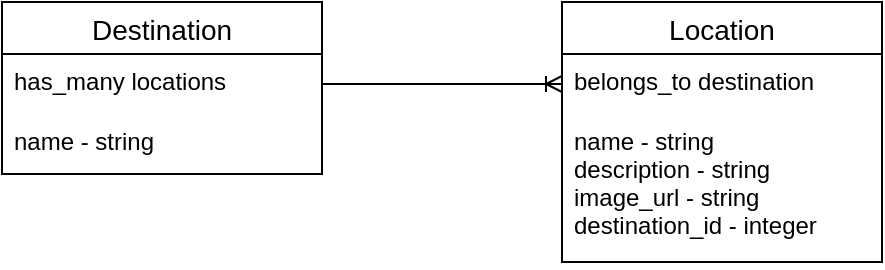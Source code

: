 <mxfile version="13.4.2" type="device"><diagram id="w8BMH4QbSDx2W02INC97" name="Page-1"><mxGraphModel dx="734" dy="771" grid="1" gridSize="10" guides="1" tooltips="1" connect="1" arrows="1" fold="1" page="1" pageScale="1" pageWidth="850" pageHeight="1100" math="0" shadow="0"><root><mxCell id="0"/><mxCell id="1" parent="0"/><mxCell id="YxSRNkmql9pPAclXClny-1" value="Destination" style="swimlane;fontStyle=0;childLayout=stackLayout;horizontal=1;startSize=26;horizontalStack=0;resizeParent=1;resizeParentMax=0;resizeLast=0;collapsible=1;marginBottom=0;align=center;fontSize=14;" vertex="1" parent="1"><mxGeometry x="190" y="200" width="160" height="86" as="geometry"/></mxCell><mxCell id="YxSRNkmql9pPAclXClny-2" value="has_many locations" style="text;strokeColor=none;fillColor=none;spacingLeft=4;spacingRight=4;overflow=hidden;rotatable=0;points=[[0,0.5],[1,0.5]];portConstraint=eastwest;fontSize=12;" vertex="1" parent="YxSRNkmql9pPAclXClny-1"><mxGeometry y="26" width="160" height="30" as="geometry"/></mxCell><mxCell id="YxSRNkmql9pPAclXClny-3" value="name - string" style="text;strokeColor=none;fillColor=none;spacingLeft=4;spacingRight=4;overflow=hidden;rotatable=0;points=[[0,0.5],[1,0.5]];portConstraint=eastwest;fontSize=12;" vertex="1" parent="YxSRNkmql9pPAclXClny-1"><mxGeometry y="56" width="160" height="30" as="geometry"/></mxCell><mxCell id="YxSRNkmql9pPAclXClny-9" value="" style="edgeStyle=entityRelationEdgeStyle;fontSize=12;html=1;endArrow=ERoneToMany;entryX=0;entryY=0.5;entryDx=0;entryDy=0;exitX=1;exitY=0.5;exitDx=0;exitDy=0;" edge="1" parent="1" source="YxSRNkmql9pPAclXClny-2" target="YxSRNkmql9pPAclXClny-6"><mxGeometry width="100" height="100" relative="1" as="geometry"><mxPoint x="160" y="280" as="sourcePoint"/><mxPoint x="170" y="240" as="targetPoint"/></mxGeometry></mxCell><mxCell id="YxSRNkmql9pPAclXClny-5" value="Location" style="swimlane;fontStyle=0;childLayout=stackLayout;horizontal=1;startSize=26;horizontalStack=0;resizeParent=1;resizeParentMax=0;resizeLast=0;collapsible=1;marginBottom=0;align=center;fontSize=14;" vertex="1" parent="1"><mxGeometry x="470" y="200" width="160" height="130" as="geometry"/></mxCell><mxCell id="YxSRNkmql9pPAclXClny-6" value="belongs_to destination" style="text;strokeColor=none;fillColor=none;spacingLeft=4;spacingRight=4;overflow=hidden;rotatable=0;points=[[0,0.5],[1,0.5]];portConstraint=eastwest;fontSize=12;" vertex="1" parent="YxSRNkmql9pPAclXClny-5"><mxGeometry y="26" width="160" height="30" as="geometry"/></mxCell><mxCell id="YxSRNkmql9pPAclXClny-7" value="name - string&#10;description - string&#10;image_url - string&#10;destination_id - integer" style="text;strokeColor=none;fillColor=none;spacingLeft=4;spacingRight=4;overflow=hidden;rotatable=0;points=[[0,0.5],[1,0.5]];portConstraint=eastwest;fontSize=12;" vertex="1" parent="YxSRNkmql9pPAclXClny-5"><mxGeometry y="56" width="160" height="74" as="geometry"/></mxCell></root></mxGraphModel></diagram></mxfile>